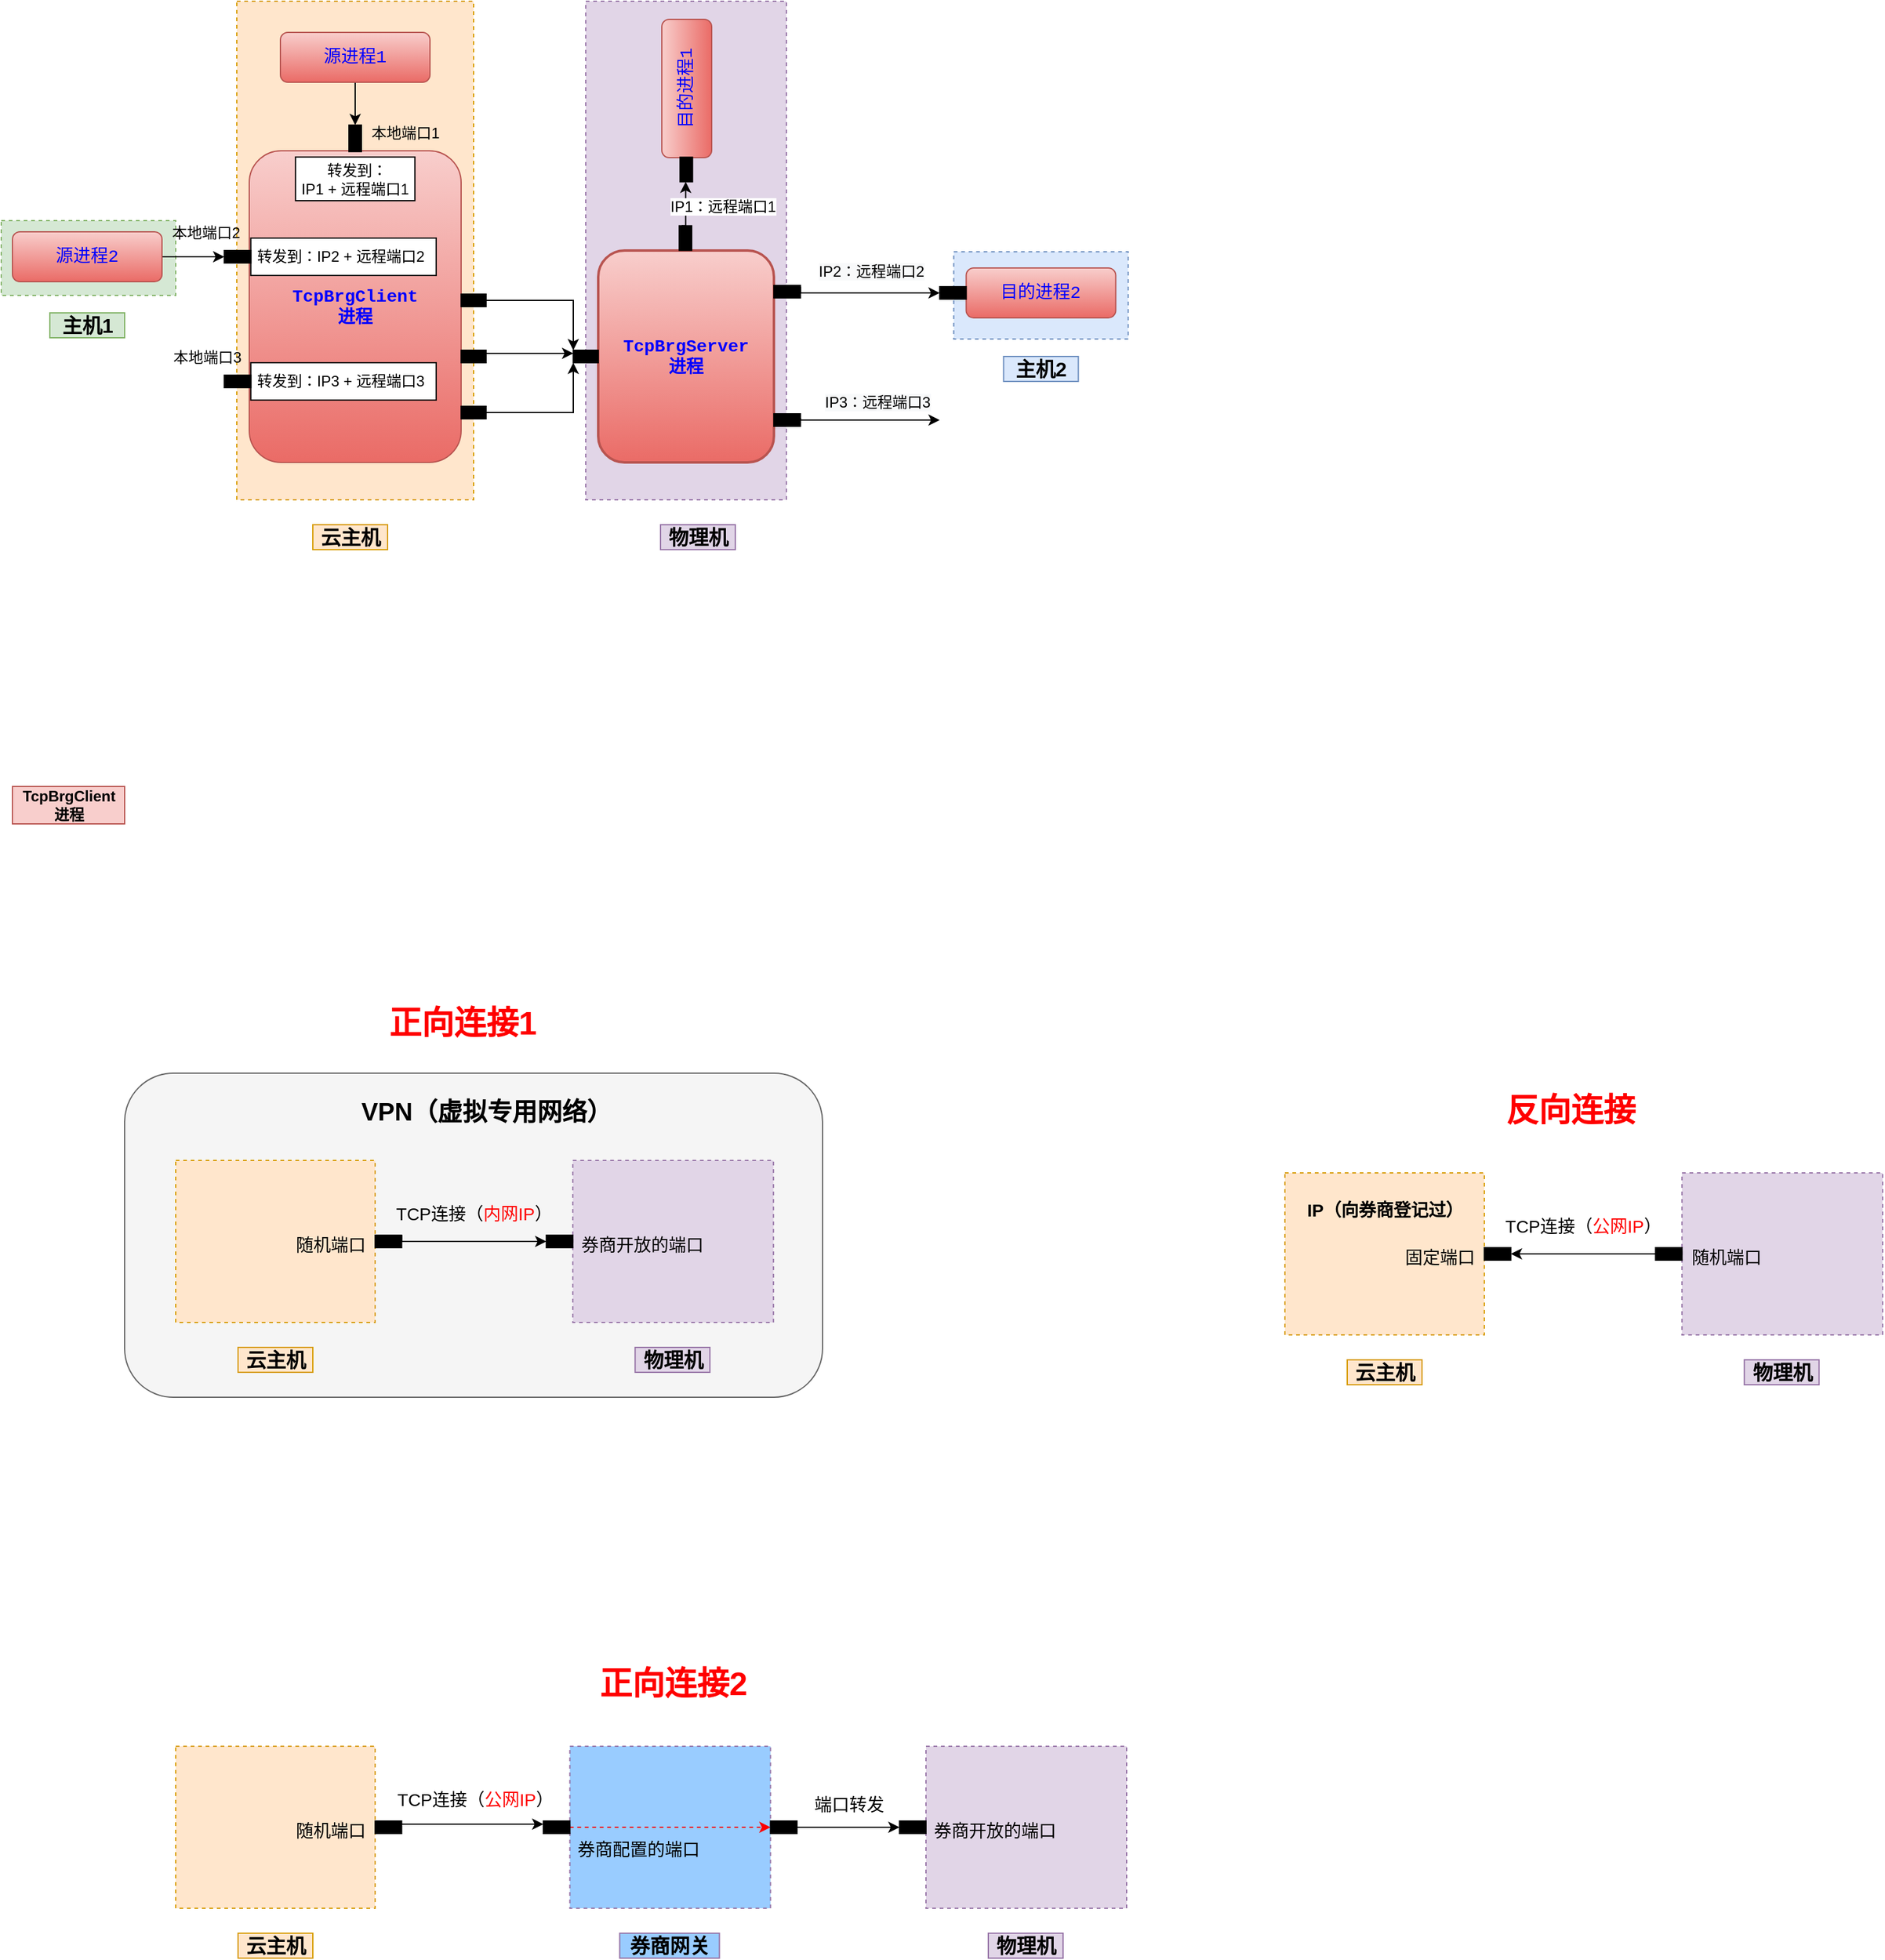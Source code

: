 <mxfile version="17.4.1" type="github">
  <diagram id="ZvBWjjgQ0p8d6c_FjP97" name="Page-1">
    <mxGraphModel dx="2062" dy="1132" grid="1" gridSize="10" guides="1" tooltips="1" connect="1" arrows="1" fold="1" page="1" pageScale="1" pageWidth="100000" pageHeight="200000" math="0" shadow="0">
      <root>
        <mxCell id="0" />
        <mxCell id="1" parent="0" />
        <mxCell id="T0Rulth9kIuPlHk8iEL6-117" value="" style="rounded=0;whiteSpace=wrap;html=1;fillColor=#d5e8d4;dashed=1;strokeColor=#82b366;" vertex="1" parent="1">
          <mxGeometry x="201" y="406" width="140" height="60" as="geometry" />
        </mxCell>
        <mxCell id="T0Rulth9kIuPlHk8iEL6-58" value="" style="rounded=1;whiteSpace=wrap;html=1;fillColor=#f5f5f5;fontColor=#333333;strokeColor=#666666;" vertex="1" parent="1">
          <mxGeometry x="300" y="1090" width="560" height="260" as="geometry" />
        </mxCell>
        <mxCell id="Z9xgoCtB_bgihMzi4D6J-79" value="" style="rounded=0;whiteSpace=wrap;html=1;fillColor=#dae8fc;dashed=1;strokeColor=#6c8ebf;" parent="1" vertex="1">
          <mxGeometry x="965.25" y="431" width="140" height="70" as="geometry" />
        </mxCell>
        <mxCell id="Z9xgoCtB_bgihMzi4D6J-59" value="" style="rounded=0;whiteSpace=wrap;html=1;fillColor=#e1d5e7;dashed=1;strokeColor=#9673a6;" parent="1" vertex="1">
          <mxGeometry x="670" y="230" width="161" height="400" as="geometry" />
        </mxCell>
        <mxCell id="Z9xgoCtB_bgihMzi4D6J-57" value="" style="rounded=0;whiteSpace=wrap;html=1;fillColor=#ffe6cc;dashed=1;strokeColor=#d79b00;" parent="1" vertex="1">
          <mxGeometry x="390" y="230" width="190" height="400" as="geometry" />
        </mxCell>
        <mxCell id="Z9xgoCtB_bgihMzi4D6J-1" value="&lt;font face=&quot;Courier New&quot; style=&quot;font-size: 14px&quot; color=&quot;#0000ff&quot;&gt;&lt;span style=&quot;font-weight: 700&quot;&gt;TcpBrgClient&lt;/span&gt;&lt;br style=&quot;font-weight: 700&quot;&gt;&lt;span style=&quot;font-weight: 700&quot;&gt;进程&lt;/span&gt;&lt;/font&gt;" style="rounded=1;whiteSpace=wrap;html=1;fillColor=#f8cecc;gradientColor=#ea6b66;strokeColor=#b85450;" parent="1" vertex="1">
          <mxGeometry x="400" y="350" width="170" height="250" as="geometry" />
        </mxCell>
        <mxCell id="Z9xgoCtB_bgihMzi4D6J-7" value="" style="group" parent="1" vertex="1" connectable="0">
          <mxGeometry x="418.63" y="355" width="114" height="35" as="geometry" />
        </mxCell>
        <mxCell id="Z9xgoCtB_bgihMzi4D6J-2" value="&amp;nbsp;转发到：&lt;br&gt;IP1 + 远程端口1" style="rounded=0;whiteSpace=wrap;html=1;align=center;" parent="Z9xgoCtB_bgihMzi4D6J-7" vertex="1">
          <mxGeometry x="18.5" width="95.75" height="35" as="geometry" />
        </mxCell>
        <mxCell id="Z9xgoCtB_bgihMzi4D6J-8" value="本地端口1" style="text;html=1;resizable=0;autosize=1;align=center;verticalAlign=middle;points=[];fillColor=none;strokeColor=none;rounded=0;" parent="1" vertex="1">
          <mxGeometry x="489.63" y="326" width="70" height="20" as="geometry" />
        </mxCell>
        <mxCell id="Z9xgoCtB_bgihMzi4D6J-10" value="" style="group" parent="1" vertex="1" connectable="0">
          <mxGeometry x="380" y="520" width="170" height="30" as="geometry" />
        </mxCell>
        <mxCell id="Z9xgoCtB_bgihMzi4D6J-11" value="&amp;nbsp;转发到：IP3 + 远程端口3" style="rounded=0;whiteSpace=wrap;html=1;align=left;" parent="Z9xgoCtB_bgihMzi4D6J-10" vertex="1">
          <mxGeometry x="21.25" width="148.75" height="30" as="geometry" />
        </mxCell>
        <mxCell id="Z9xgoCtB_bgihMzi4D6J-12" value="" style="rounded=0;whiteSpace=wrap;html=1;fillColor=#000000;" parent="Z9xgoCtB_bgihMzi4D6J-10" vertex="1">
          <mxGeometry y="10" width="21.25" height="10" as="geometry" />
        </mxCell>
        <mxCell id="Z9xgoCtB_bgihMzi4D6J-13" value="" style="group" parent="1" vertex="1" connectable="0">
          <mxGeometry x="380" y="420" width="170" height="30" as="geometry" />
        </mxCell>
        <mxCell id="Z9xgoCtB_bgihMzi4D6J-14" value="&amp;nbsp;转发到：IP2 + 远程端口2" style="rounded=0;whiteSpace=wrap;html=1;align=left;" parent="Z9xgoCtB_bgihMzi4D6J-13" vertex="1">
          <mxGeometry x="21.25" width="148.75" height="30" as="geometry" />
        </mxCell>
        <mxCell id="Z9xgoCtB_bgihMzi4D6J-15" value="" style="rounded=0;whiteSpace=wrap;html=1;fillColor=#000000;" parent="Z9xgoCtB_bgihMzi4D6J-13" vertex="1">
          <mxGeometry y="10" width="21.25" height="10" as="geometry" />
        </mxCell>
        <mxCell id="Z9xgoCtB_bgihMzi4D6J-20" value="本地端口2" style="text;html=1;resizable=0;autosize=1;align=center;verticalAlign=middle;points=[];fillColor=none;strokeColor=none;rounded=0;" parent="1" vertex="1">
          <mxGeometry x="330" y="406" width="70" height="20" as="geometry" />
        </mxCell>
        <mxCell id="Z9xgoCtB_bgihMzi4D6J-21" value="本地端口3" style="text;html=1;resizable=0;autosize=1;align=center;verticalAlign=middle;points=[];fillColor=none;strokeColor=none;rounded=0;" parent="1" vertex="1">
          <mxGeometry x="331" y="506" width="70" height="20" as="geometry" />
        </mxCell>
        <mxCell id="Z9xgoCtB_bgihMzi4D6J-23" value="&lt;font face=&quot;Courier New&quot; style=&quot;font-size: 14px&quot; color=&quot;#0000ff&quot;&gt;&lt;span style=&quot;font-weight: 700&quot;&gt;TcpBrgServer&lt;/span&gt;&lt;br style=&quot;font-weight: 700&quot;&gt;&lt;span style=&quot;font-weight: 700&quot;&gt;进程&lt;/span&gt;&lt;/font&gt;" style="rounded=1;whiteSpace=wrap;html=1;strokeWidth=2;fillColor=#f8cecc;strokeColor=#b85450;gradientColor=#ea6b66;" parent="1" vertex="1">
          <mxGeometry x="680" y="430" width="141" height="170" as="geometry" />
        </mxCell>
        <mxCell id="Z9xgoCtB_bgihMzi4D6J-31" style="edgeStyle=orthogonalEdgeStyle;rounded=0;orthogonalLoop=1;jettySize=auto;html=1;exitX=1;exitY=0.5;exitDx=0;exitDy=0;entryX=0;entryY=0;entryDx=0;entryDy=0;" parent="1" source="Z9xgoCtB_bgihMzi4D6J-24" target="Z9xgoCtB_bgihMzi4D6J-30" edge="1">
          <mxGeometry relative="1" as="geometry" />
        </mxCell>
        <mxCell id="Z9xgoCtB_bgihMzi4D6J-24" value="" style="rounded=0;whiteSpace=wrap;html=1;fillColor=#000000;" parent="1" vertex="1">
          <mxGeometry x="570" y="465" width="20" height="10" as="geometry" />
        </mxCell>
        <mxCell id="Z9xgoCtB_bgihMzi4D6J-32" style="edgeStyle=orthogonalEdgeStyle;rounded=0;orthogonalLoop=1;jettySize=auto;html=1;exitX=1;exitY=0.25;exitDx=0;exitDy=0;entryX=0;entryY=0.25;entryDx=0;entryDy=0;" parent="1" source="Z9xgoCtB_bgihMzi4D6J-25" target="Z9xgoCtB_bgihMzi4D6J-30" edge="1">
          <mxGeometry relative="1" as="geometry">
            <mxPoint x="740" y="513" as="targetPoint" />
          </mxGeometry>
        </mxCell>
        <mxCell id="Z9xgoCtB_bgihMzi4D6J-25" value="" style="rounded=0;whiteSpace=wrap;html=1;fillColor=#000000;" parent="1" vertex="1">
          <mxGeometry x="570" y="510" width="20" height="10" as="geometry" />
        </mxCell>
        <mxCell id="Z9xgoCtB_bgihMzi4D6J-33" style="edgeStyle=orthogonalEdgeStyle;rounded=0;orthogonalLoop=1;jettySize=auto;html=1;exitX=1;exitY=0.5;exitDx=0;exitDy=0;entryX=0;entryY=1;entryDx=0;entryDy=0;" parent="1" source="Z9xgoCtB_bgihMzi4D6J-26" target="Z9xgoCtB_bgihMzi4D6J-30" edge="1">
          <mxGeometry relative="1" as="geometry">
            <mxPoint x="740" y="515" as="targetPoint" />
          </mxGeometry>
        </mxCell>
        <mxCell id="Z9xgoCtB_bgihMzi4D6J-26" value="" style="rounded=0;whiteSpace=wrap;html=1;fillColor=#000000;" parent="1" vertex="1">
          <mxGeometry x="570" y="555" width="20" height="10" as="geometry" />
        </mxCell>
        <mxCell id="Z9xgoCtB_bgihMzi4D6J-30" value="" style="rounded=0;whiteSpace=wrap;html=1;fillColor=#000000;" parent="1" vertex="1">
          <mxGeometry x="660" y="510" width="20" height="10" as="geometry" />
        </mxCell>
        <mxCell id="Z9xgoCtB_bgihMzi4D6J-54" value="TcpBrgClient&lt;br&gt;进程" style="text;html=1;align=center;verticalAlign=middle;resizable=0;points=[];autosize=1;strokeColor=#b85450;fillColor=#f8cecc;fontStyle=1" parent="1" vertex="1">
          <mxGeometry x="210" y="860" width="90" height="30" as="geometry" />
        </mxCell>
        <mxCell id="Z9xgoCtB_bgihMzi4D6J-58" value="&lt;font style=&quot;font-size: 16px&quot;&gt;云主机&lt;/font&gt;" style="text;html=1;align=center;verticalAlign=middle;resizable=0;points=[];autosize=1;strokeColor=#d79b00;fillColor=#ffe6cc;fontStyle=1" parent="1" vertex="1">
          <mxGeometry x="451" y="650" width="60" height="20" as="geometry" />
        </mxCell>
        <mxCell id="Z9xgoCtB_bgihMzi4D6J-61" value="&lt;font style=&quot;font-size: 16px&quot;&gt;物理机&lt;/font&gt;" style="text;html=1;align=center;verticalAlign=middle;resizable=0;points=[];autosize=1;strokeColor=#9673a6;fillColor=#e1d5e7;fontStyle=1" parent="1" vertex="1">
          <mxGeometry x="730" y="650" width="60" height="20" as="geometry" />
        </mxCell>
        <mxCell id="Z9xgoCtB_bgihMzi4D6J-74" style="edgeStyle=orthogonalEdgeStyle;rounded=0;orthogonalLoop=1;jettySize=auto;html=1;exitX=1;exitY=0.5;exitDx=0;exitDy=0;entryX=0;entryY=0.75;entryDx=0;entryDy=0;fontSize=16;" parent="1" edge="1">
          <mxGeometry relative="1" as="geometry">
            <mxPoint x="747.006" y="410.175" as="sourcePoint" />
            <mxPoint x="750.186" y="374.825" as="targetPoint" />
          </mxGeometry>
        </mxCell>
        <mxCell id="Z9xgoCtB_bgihMzi4D6J-73" value="" style="rounded=0;whiteSpace=wrap;html=1;fillColor=#000000;rotation=-90;" parent="1" vertex="1">
          <mxGeometry x="740.181" y="415" width="19.651" height="10" as="geometry" />
        </mxCell>
        <mxCell id="Z9xgoCtB_bgihMzi4D6J-78" style="edgeStyle=orthogonalEdgeStyle;rounded=0;orthogonalLoop=1;jettySize=auto;html=1;exitX=1;exitY=0.25;exitDx=0;exitDy=0;entryX=0;entryY=0.5;entryDx=0;entryDy=0;fontSize=16;" parent="1" edge="1">
          <mxGeometry relative="1" as="geometry">
            <Array as="points">
              <mxPoint x="842" y="566" />
            </Array>
            <mxPoint x="842.25" y="564.5" as="sourcePoint" />
            <mxPoint x="954" y="566" as="targetPoint" />
          </mxGeometry>
        </mxCell>
        <mxCell id="Z9xgoCtB_bgihMzi4D6J-75" value="" style="rounded=0;whiteSpace=wrap;html=1;fillColor=#000000;" parent="1" vertex="1">
          <mxGeometry x="821" y="561" width="21.25" height="10" as="geometry" />
        </mxCell>
        <mxCell id="Z9xgoCtB_bgihMzi4D6J-77" style="edgeStyle=orthogonalEdgeStyle;rounded=0;orthogonalLoop=1;jettySize=auto;html=1;exitX=1;exitY=0;exitDx=0;exitDy=0;entryX=0;entryY=0.5;entryDx=0;entryDy=0;fontSize=16;" parent="1" target="Z9xgoCtB_bgihMzi4D6J-43" edge="1">
          <mxGeometry relative="1" as="geometry">
            <Array as="points">
              <mxPoint x="842" y="464" />
            </Array>
            <mxPoint x="842.25" y="459" as="sourcePoint" />
          </mxGeometry>
        </mxCell>
        <mxCell id="Z9xgoCtB_bgihMzi4D6J-76" value="" style="rounded=0;whiteSpace=wrap;html=1;fillColor=#000000;" parent="1" vertex="1">
          <mxGeometry x="821" y="458" width="21.25" height="10" as="geometry" />
        </mxCell>
        <mxCell id="Z9xgoCtB_bgihMzi4D6J-80" value="&lt;font style=&quot;font-size: 16px&quot;&gt;主机2&lt;/font&gt;" style="text;html=1;align=center;verticalAlign=middle;resizable=0;points=[];autosize=1;strokeColor=#6c8ebf;fillColor=#dae8fc;fontStyle=1" parent="1" vertex="1">
          <mxGeometry x="1005.25" y="515" width="60" height="20" as="geometry" />
        </mxCell>
        <mxCell id="T0Rulth9kIuPlHk8iEL6-3" value="" style="rounded=0;whiteSpace=wrap;html=1;fillColor=#e1d5e7;dashed=1;strokeColor=#9673a6;" vertex="1" parent="1">
          <mxGeometry x="659.62" y="1160" width="161" height="130" as="geometry" />
        </mxCell>
        <mxCell id="T0Rulth9kIuPlHk8iEL6-4" value="" style="rounded=0;whiteSpace=wrap;html=1;fillColor=#ffe6cc;dashed=1;strokeColor=#d79b00;" vertex="1" parent="1">
          <mxGeometry x="341" y="1160" width="160" height="130" as="geometry" />
        </mxCell>
        <mxCell id="T0Rulth9kIuPlHk8iEL6-47" value="&lt;span style=&quot;font-size: 16px&quot;&gt;云主机&lt;/span&gt;" style="text;html=1;align=center;verticalAlign=middle;resizable=0;points=[];autosize=1;strokeColor=#d79b00;fillColor=#ffe6cc;fontStyle=1" vertex="1" parent="1">
          <mxGeometry x="391" y="1310" width="60" height="20" as="geometry" />
        </mxCell>
        <mxCell id="T0Rulth9kIuPlHk8iEL6-48" value="&lt;font style=&quot;font-size: 16px&quot;&gt;物理机&lt;/font&gt;" style="text;html=1;align=center;verticalAlign=middle;resizable=0;points=[];autosize=1;strokeColor=#9673a6;fillColor=#e1d5e7;fontStyle=1" vertex="1" parent="1">
          <mxGeometry x="709.62" y="1310" width="60" height="20" as="geometry" />
        </mxCell>
        <mxCell id="T0Rulth9kIuPlHk8iEL6-59" value="&lt;b&gt;&lt;font style=&quot;font-size: 20px&quot;&gt;VPN（虚拟专用网络）&lt;/font&gt;&lt;/b&gt;" style="text;html=1;resizable=0;autosize=1;align=center;verticalAlign=middle;points=[];fillColor=none;strokeColor=none;rounded=0;" vertex="1" parent="1">
          <mxGeometry x="480" y="1110" width="220" height="20" as="geometry" />
        </mxCell>
        <mxCell id="T0Rulth9kIuPlHk8iEL6-60" value="" style="rounded=0;whiteSpace=wrap;html=1;fillColor=#000000;" vertex="1" parent="1">
          <mxGeometry x="638.37" y="1220" width="21.25" height="10" as="geometry" />
        </mxCell>
        <mxCell id="T0Rulth9kIuPlHk8iEL6-61" style="edgeStyle=orthogonalEdgeStyle;rounded=0;orthogonalLoop=1;jettySize=auto;html=1;exitX=1;exitY=0;exitDx=0;exitDy=0;entryX=0;entryY=0.5;entryDx=0;entryDy=0;fontSize=16;" edge="1" parent="1" source="T0Rulth9kIuPlHk8iEL6-62" target="T0Rulth9kIuPlHk8iEL6-60">
          <mxGeometry relative="1" as="geometry">
            <Array as="points">
              <mxPoint x="522" y="1225" />
            </Array>
          </mxGeometry>
        </mxCell>
        <mxCell id="T0Rulth9kIuPlHk8iEL6-62" value="" style="rounded=0;whiteSpace=wrap;html=1;fillColor=#000000;" vertex="1" parent="1">
          <mxGeometry x="501" y="1220" width="21.25" height="10" as="geometry" />
        </mxCell>
        <mxCell id="T0Rulth9kIuPlHk8iEL6-63" value="&lt;font style=&quot;font-size: 14px&quot;&gt;TCP连接（&lt;font color=&quot;#ff0000&quot;&gt;内网IP&lt;/font&gt;）&lt;br&gt;&lt;/font&gt;" style="text;html=1;resizable=0;autosize=1;align=center;verticalAlign=middle;points=[];fillColor=none;strokeColor=none;rounded=0;fontSize=24;imageWidth=26;imageAspect=0;" vertex="1" parent="1">
          <mxGeometry x="510" y="1180" width="140" height="40" as="geometry" />
        </mxCell>
        <mxCell id="T0Rulth9kIuPlHk8iEL6-64" value="&lt;font style=&quot;font-size: 14px&quot;&gt;券商开放的端口&lt;/font&gt;" style="text;html=1;resizable=0;autosize=1;align=center;verticalAlign=middle;points=[];fillColor=none;strokeColor=none;rounded=0;fontSize=24;" vertex="1" parent="1">
          <mxGeometry x="659.62" y="1205" width="110" height="40" as="geometry" />
        </mxCell>
        <mxCell id="T0Rulth9kIuPlHk8iEL6-65" value="&lt;font style=&quot;font-size: 14px&quot;&gt;随机端口&lt;/font&gt;" style="text;html=1;resizable=0;autosize=1;align=center;verticalAlign=middle;points=[];fillColor=none;strokeColor=none;rounded=0;fontSize=24;" vertex="1" parent="1">
          <mxGeometry x="430" y="1205" width="70" height="40" as="geometry" />
        </mxCell>
        <mxCell id="T0Rulth9kIuPlHk8iEL6-66" value="&lt;b&gt;&lt;font style=&quot;font-size: 26px&quot;&gt;正向连接1&lt;/font&gt;&lt;/b&gt;" style="text;html=1;resizable=0;autosize=1;align=center;verticalAlign=middle;points=[];fillColor=none;strokeColor=none;rounded=0;fontColor=#FF0000;" vertex="1" parent="1">
          <mxGeometry x="506" y="1040" width="130" height="20" as="geometry" />
        </mxCell>
        <mxCell id="T0Rulth9kIuPlHk8iEL6-69" value="" style="rounded=0;whiteSpace=wrap;html=1;fillColor=#e1d5e7;dashed=1;strokeColor=#9673a6;" vertex="1" parent="1">
          <mxGeometry x="1549.62" y="1170" width="161" height="130" as="geometry" />
        </mxCell>
        <mxCell id="T0Rulth9kIuPlHk8iEL6-70" value="" style="rounded=0;whiteSpace=wrap;html=1;fillColor=#ffe6cc;dashed=1;strokeColor=#d79b00;" vertex="1" parent="1">
          <mxGeometry x="1231" y="1170" width="160" height="130" as="geometry" />
        </mxCell>
        <mxCell id="T0Rulth9kIuPlHk8iEL6-71" value="&lt;span style=&quot;font-size: 16px&quot;&gt;云主机&lt;/span&gt;" style="text;html=1;align=center;verticalAlign=middle;resizable=0;points=[];autosize=1;strokeColor=#d79b00;fillColor=#ffe6cc;fontStyle=1" vertex="1" parent="1">
          <mxGeometry x="1281" y="1320" width="60" height="20" as="geometry" />
        </mxCell>
        <mxCell id="T0Rulth9kIuPlHk8iEL6-72" value="&lt;font style=&quot;font-size: 16px&quot;&gt;物理机&lt;/font&gt;" style="text;html=1;align=center;verticalAlign=middle;resizable=0;points=[];autosize=1;strokeColor=#9673a6;fillColor=#e1d5e7;fontStyle=1" vertex="1" parent="1">
          <mxGeometry x="1599.62" y="1320" width="60" height="20" as="geometry" />
        </mxCell>
        <mxCell id="T0Rulth9kIuPlHk8iEL6-81" style="edgeStyle=orthogonalEdgeStyle;rounded=0;orthogonalLoop=1;jettySize=auto;html=1;entryX=1;entryY=0.5;entryDx=0;entryDy=0;fontSize=14;fontColor=#FF0000;" edge="1" parent="1" source="T0Rulth9kIuPlHk8iEL6-74" target="T0Rulth9kIuPlHk8iEL6-76">
          <mxGeometry relative="1" as="geometry" />
        </mxCell>
        <mxCell id="T0Rulth9kIuPlHk8iEL6-74" value="" style="rounded=0;whiteSpace=wrap;html=1;fillColor=#000000;" vertex="1" parent="1">
          <mxGeometry x="1528.37" y="1230" width="21.25" height="10" as="geometry" />
        </mxCell>
        <mxCell id="T0Rulth9kIuPlHk8iEL6-76" value="" style="rounded=0;whiteSpace=wrap;html=1;fillColor=#000000;" vertex="1" parent="1">
          <mxGeometry x="1391" y="1230" width="21.25" height="10" as="geometry" />
        </mxCell>
        <mxCell id="T0Rulth9kIuPlHk8iEL6-77" value="&lt;font style=&quot;font-size: 14px&quot;&gt;TCP连接（&lt;font color=&quot;#ff0000&quot;&gt;公网IP&lt;/font&gt;）&lt;br&gt;&lt;/font&gt;" style="text;html=1;resizable=0;autosize=1;align=center;verticalAlign=middle;points=[];fillColor=none;strokeColor=none;rounded=0;fontSize=24;imageWidth=26;imageAspect=0;" vertex="1" parent="1">
          <mxGeometry x="1400" y="1190" width="140" height="40" as="geometry" />
        </mxCell>
        <mxCell id="T0Rulth9kIuPlHk8iEL6-78" value="&lt;font style=&quot;font-size: 14px&quot;&gt;随机端口&lt;/font&gt;" style="text;html=1;resizable=0;autosize=1;align=center;verticalAlign=middle;points=[];fillColor=none;strokeColor=none;rounded=0;fontSize=24;" vertex="1" parent="1">
          <mxGeometry x="1549.62" y="1215" width="70" height="40" as="geometry" />
        </mxCell>
        <mxCell id="T0Rulth9kIuPlHk8iEL6-79" value="&lt;font style=&quot;font-size: 14px&quot;&gt;固定端口&lt;/font&gt;" style="text;html=1;resizable=0;autosize=1;align=center;verticalAlign=middle;points=[];fillColor=none;strokeColor=none;rounded=0;fontSize=24;" vertex="1" parent="1">
          <mxGeometry x="1320" y="1215" width="70" height="40" as="geometry" />
        </mxCell>
        <mxCell id="T0Rulth9kIuPlHk8iEL6-80" value="&lt;b&gt;&lt;font style=&quot;font-size: 26px&quot;&gt;反向连接&lt;/font&gt;&lt;/b&gt;" style="text;html=1;resizable=0;autosize=1;align=center;verticalAlign=middle;points=[];fillColor=none;strokeColor=none;rounded=0;fontColor=#FF0000;" vertex="1" parent="1">
          <mxGeometry x="1400" y="1110" width="120" height="20" as="geometry" />
        </mxCell>
        <mxCell id="T0Rulth9kIuPlHk8iEL6-82" value="&lt;span&gt;&lt;font style=&quot;font-size: 14px&quot;&gt;&lt;b&gt;IP（向券商登记过）&lt;/b&gt;&lt;/font&gt;&lt;/span&gt;" style="text;html=1;resizable=0;autosize=1;align=center;verticalAlign=middle;points=[];fillColor=none;strokeColor=none;rounded=0;fontStyle=0" vertex="1" parent="1">
          <mxGeometry x="1241" y="1190" width="140" height="20" as="geometry" />
        </mxCell>
        <mxCell id="T0Rulth9kIuPlHk8iEL6-84" value="" style="rounded=0;whiteSpace=wrap;html=1;fillColor=#e1d5e7;dashed=1;strokeColor=#9673a6;" vertex="1" parent="1">
          <mxGeometry x="943.0" y="1630" width="161" height="130" as="geometry" />
        </mxCell>
        <mxCell id="T0Rulth9kIuPlHk8iEL6-85" value="" style="rounded=0;whiteSpace=wrap;html=1;fillColor=#ffe6cc;dashed=1;strokeColor=#d79b00;" vertex="1" parent="1">
          <mxGeometry x="341" y="1630" width="160" height="130" as="geometry" />
        </mxCell>
        <mxCell id="T0Rulth9kIuPlHk8iEL6-86" value="&lt;span style=&quot;font-size: 16px&quot;&gt;云主机&lt;/span&gt;" style="text;html=1;align=center;verticalAlign=middle;resizable=0;points=[];autosize=1;strokeColor=#d79b00;fillColor=#ffe6cc;fontStyle=1" vertex="1" parent="1">
          <mxGeometry x="391" y="1780" width="60" height="20" as="geometry" />
        </mxCell>
        <mxCell id="T0Rulth9kIuPlHk8iEL6-87" value="&lt;font style=&quot;font-size: 16px&quot;&gt;物理机&lt;/font&gt;" style="text;html=1;align=center;verticalAlign=middle;resizable=0;points=[];autosize=1;strokeColor=#9673a6;fillColor=#e1d5e7;fontStyle=1" vertex="1" parent="1">
          <mxGeometry x="993.0" y="1780" width="60" height="20" as="geometry" />
        </mxCell>
        <mxCell id="T0Rulth9kIuPlHk8iEL6-89" value="" style="rounded=0;whiteSpace=wrap;html=1;fillColor=#000000;" vertex="1" parent="1">
          <mxGeometry x="921.75" y="1690" width="21.25" height="10" as="geometry" />
        </mxCell>
        <mxCell id="T0Rulth9kIuPlHk8iEL6-100" style="edgeStyle=orthogonalEdgeStyle;rounded=0;orthogonalLoop=1;jettySize=auto;html=1;exitX=1;exitY=0.25;exitDx=0;exitDy=0;entryX=0;entryY=0.25;entryDx=0;entryDy=0;fontSize=14;fontColor=#FF0000;" edge="1" parent="1" source="T0Rulth9kIuPlHk8iEL6-91" target="T0Rulth9kIuPlHk8iEL6-98">
          <mxGeometry relative="1" as="geometry" />
        </mxCell>
        <mxCell id="T0Rulth9kIuPlHk8iEL6-91" value="" style="rounded=0;whiteSpace=wrap;html=1;fillColor=#000000;" vertex="1" parent="1">
          <mxGeometry x="501" y="1690" width="21.25" height="10" as="geometry" />
        </mxCell>
        <mxCell id="T0Rulth9kIuPlHk8iEL6-92" value="&lt;font style=&quot;font-size: 14px&quot;&gt;TCP连接（&lt;font color=&quot;#ff0000&quot;&gt;公网IP&lt;/font&gt;）&lt;br&gt;&lt;/font&gt;" style="text;html=1;resizable=0;autosize=1;align=center;verticalAlign=middle;points=[];fillColor=none;strokeColor=none;rounded=0;fontSize=24;imageWidth=26;imageAspect=0;" vertex="1" parent="1">
          <mxGeometry x="511" y="1650" width="140" height="40" as="geometry" />
        </mxCell>
        <mxCell id="T0Rulth9kIuPlHk8iEL6-93" value="&lt;font style=&quot;font-size: 14px&quot;&gt;券商开放的端口&lt;/font&gt;" style="text;html=1;resizable=0;autosize=1;align=center;verticalAlign=middle;points=[];fillColor=none;strokeColor=none;rounded=0;fontSize=24;" vertex="1" parent="1">
          <mxGeometry x="943" y="1675" width="110" height="40" as="geometry" />
        </mxCell>
        <mxCell id="T0Rulth9kIuPlHk8iEL6-94" value="&lt;font style=&quot;font-size: 14px&quot;&gt;随机端口&lt;/font&gt;" style="text;html=1;resizable=0;autosize=1;align=center;verticalAlign=middle;points=[];fillColor=none;strokeColor=none;rounded=0;fontSize=24;" vertex="1" parent="1">
          <mxGeometry x="430" y="1675" width="70" height="40" as="geometry" />
        </mxCell>
        <mxCell id="T0Rulth9kIuPlHk8iEL6-95" value="&lt;b&gt;&lt;font style=&quot;font-size: 26px&quot;&gt;正向连接2&lt;/font&gt;&lt;/b&gt;" style="text;html=1;resizable=0;autosize=1;align=center;verticalAlign=middle;points=[];fillColor=none;strokeColor=none;rounded=0;fontColor=#FF0000;" vertex="1" parent="1">
          <mxGeometry x="675.12" y="1570" width="130" height="20" as="geometry" />
        </mxCell>
        <mxCell id="T0Rulth9kIuPlHk8iEL6-96" value="" style="rounded=0;whiteSpace=wrap;html=1;fillColor=#99CCFF;dashed=1;strokeColor=#9673a6;" vertex="1" parent="1">
          <mxGeometry x="657.25" y="1630" width="161" height="130" as="geometry" />
        </mxCell>
        <mxCell id="T0Rulth9kIuPlHk8iEL6-97" value="&lt;font style=&quot;font-size: 16px&quot;&gt;券商网关&lt;/font&gt;" style="text;html=1;align=center;verticalAlign=middle;resizable=0;points=[];autosize=1;strokeColor=#9673a6;fillColor=#99CCFF;fontStyle=1" vertex="1" parent="1">
          <mxGeometry x="697.25" y="1780" width="80" height="20" as="geometry" />
        </mxCell>
        <mxCell id="T0Rulth9kIuPlHk8iEL6-104" style="edgeStyle=orthogonalEdgeStyle;rounded=0;orthogonalLoop=1;jettySize=auto;html=1;exitX=1;exitY=0.5;exitDx=0;exitDy=0;entryX=1;entryY=0.5;entryDx=0;entryDy=0;fontSize=14;fontColor=#9999FF;dashed=1;strokeColor=#FF0000;" edge="1" parent="1" source="T0Rulth9kIuPlHk8iEL6-98" target="T0Rulth9kIuPlHk8iEL6-96">
          <mxGeometry relative="1" as="geometry">
            <Array as="points">
              <mxPoint x="750" y="1695" />
              <mxPoint x="750" y="1695" />
            </Array>
          </mxGeometry>
        </mxCell>
        <mxCell id="T0Rulth9kIuPlHk8iEL6-98" value="" style="rounded=0;whiteSpace=wrap;html=1;fillColor=#000000;" vertex="1" parent="1">
          <mxGeometry x="636" y="1690" width="21.25" height="10" as="geometry" />
        </mxCell>
        <mxCell id="T0Rulth9kIuPlHk8iEL6-99" value="&lt;font style=&quot;font-size: 14px&quot;&gt;券商配置的端口&lt;/font&gt;" style="text;html=1;resizable=0;autosize=1;align=center;verticalAlign=middle;points=[];fillColor=none;strokeColor=none;rounded=0;fontSize=24;" vertex="1" parent="1">
          <mxGeometry x="657.25" y="1690" width="110" height="40" as="geometry" />
        </mxCell>
        <mxCell id="T0Rulth9kIuPlHk8iEL6-102" style="edgeStyle=orthogonalEdgeStyle;rounded=0;orthogonalLoop=1;jettySize=auto;html=1;exitX=1;exitY=0.5;exitDx=0;exitDy=0;entryX=0;entryY=0.5;entryDx=0;entryDy=0;fontSize=14;fontColor=#9999FF;" edge="1" parent="1" source="T0Rulth9kIuPlHk8iEL6-101" target="T0Rulth9kIuPlHk8iEL6-89">
          <mxGeometry relative="1" as="geometry" />
        </mxCell>
        <mxCell id="T0Rulth9kIuPlHk8iEL6-101" value="" style="rounded=0;whiteSpace=wrap;html=1;fillColor=#000000;" vertex="1" parent="1">
          <mxGeometry x="818.25" y="1690" width="21.25" height="10" as="geometry" />
        </mxCell>
        <mxCell id="T0Rulth9kIuPlHk8iEL6-103" value="&lt;font style=&quot;font-size: 14px&quot;&gt;端口转发&lt;br&gt;&lt;/font&gt;" style="text;html=1;resizable=0;autosize=1;align=center;verticalAlign=middle;points=[];fillColor=none;strokeColor=none;rounded=0;fontSize=24;imageWidth=26;imageAspect=0;" vertex="1" parent="1">
          <mxGeometry x="846" y="1654" width="70" height="40" as="geometry" />
        </mxCell>
        <mxCell id="T0Rulth9kIuPlHk8iEL6-106" value="&lt;span style=&quot;color: rgb(0 , 0 , 0) ; font-family: &amp;#34;helvetica&amp;#34; ; font-size: 12px ; font-style: normal ; font-weight: 400 ; letter-spacing: normal ; text-align: center ; text-indent: 0px ; text-transform: none ; word-spacing: 0px ; background-color: rgb(248 , 249 , 250) ; display: inline ; float: none&quot;&gt;IP2：远程端口2&lt;/span&gt;" style="text;whiteSpace=wrap;html=1;fontSize=14;fontFamily=Courier New;fontColor=#0000FF;" vertex="1" parent="1">
          <mxGeometry x="855" y="432" width="110" height="30" as="geometry" />
        </mxCell>
        <mxCell id="T0Rulth9kIuPlHk8iEL6-107" value="&lt;span style=&quot;color: rgb(0 , 0 , 0) ; font-family: &amp;#34;helvetica&amp;#34; ; font-size: 12px ; font-style: normal ; font-weight: 400 ; letter-spacing: normal ; text-align: center ; text-indent: 0px ; text-transform: none ; word-spacing: 0px ; background-color: rgb(248 , 249 , 250) ; display: inline ; float: none&quot;&gt;IP3：远程端口3&lt;/span&gt;" style="text;whiteSpace=wrap;html=1;fontSize=14;fontFamily=Courier New;fontColor=#0000FF;" vertex="1" parent="1">
          <mxGeometry x="860.25" y="537" width="110" height="30" as="geometry" />
        </mxCell>
        <mxCell id="T0Rulth9kIuPlHk8iEL6-109" value="&lt;span style=&quot;color: rgb(0 , 0 , 0) ; font-family: &amp;#34;helvetica&amp;#34; ; font-size: 12px ; font-style: normal ; font-weight: 400 ; letter-spacing: normal ; text-align: center ; text-indent: 0px ; text-transform: none ; word-spacing: 0px ; background-color: rgb(255 , 255 , 255) ; display: inline ; float: none&quot;&gt;IP1：远程端口1&lt;/span&gt;" style="text;whiteSpace=wrap;html=1;fontSize=14;fontFamily=Courier New;fontColor=#0000FF;" vertex="1" parent="1">
          <mxGeometry x="736" y="380" width="110" height="30" as="geometry" />
        </mxCell>
        <mxCell id="Z9xgoCtB_bgihMzi4D6J-42" value="&lt;span&gt;&lt;font face=&quot;Courier New&quot; style=&quot;font-size: 14px&quot; color=&quot;#0000ff&quot;&gt;目的进程2&lt;/font&gt;&lt;/span&gt;" style="rounded=1;whiteSpace=wrap;html=1;fillColor=#f8cecc;gradientColor=#ea6b66;strokeColor=#b85450;" parent="1" vertex="1">
          <mxGeometry x="975.25" y="444" width="120" height="40" as="geometry" />
        </mxCell>
        <mxCell id="Z9xgoCtB_bgihMzi4D6J-43" value="" style="rounded=0;whiteSpace=wrap;html=1;fillColor=#000000;" parent="1" vertex="1">
          <mxGeometry x="954" y="459" width="21.25" height="10" as="geometry" />
        </mxCell>
        <mxCell id="Z9xgoCtB_bgihMzi4D6J-37" value="&lt;span&gt;&lt;font face=&quot;Courier New&quot; style=&quot;font-size: 14px&quot; color=&quot;#0000ff&quot;&gt;目的进程1&lt;/font&gt;&lt;/span&gt;" style="rounded=1;whiteSpace=wrap;html=1;fillColor=#f8cecc;rotation=-90;gradientColor=#ea6b66;strokeColor=#b85450;" parent="1" vertex="1">
          <mxGeometry x="695.548" y="280" width="110.969" height="40" as="geometry" />
        </mxCell>
        <mxCell id="Z9xgoCtB_bgihMzi4D6J-38" value="" style="rounded=0;whiteSpace=wrap;html=1;fillColor=#000000;rotation=-90;" parent="1" vertex="1">
          <mxGeometry x="740.861" y="360" width="19.651" height="10" as="geometry" />
        </mxCell>
        <mxCell id="Z9xgoCtB_bgihMzi4D6J-72" style="edgeStyle=orthogonalEdgeStyle;rounded=0;orthogonalLoop=1;jettySize=auto;html=1;exitX=0.25;exitY=0;exitDx=0;exitDy=0;entryX=1;entryY=0.5;entryDx=0;entryDy=0;fontSize=16;" parent="1" source="Z9xgoCtB_bgihMzi4D6J-38" target="Z9xgoCtB_bgihMzi4D6J-38" edge="1">
          <mxGeometry relative="1" as="geometry" />
        </mxCell>
        <mxCell id="T0Rulth9kIuPlHk8iEL6-115" style="edgeStyle=orthogonalEdgeStyle;rounded=0;orthogonalLoop=1;jettySize=auto;html=1;exitX=0.5;exitY=1;exitDx=0;exitDy=0;entryX=0;entryY=0.5;entryDx=0;entryDy=0;fontFamily=Courier New;fontSize=14;fontColor=#0000FF;strokeColor=#000000;" edge="1" parent="1" source="T0Rulth9kIuPlHk8iEL6-114" target="Z9xgoCtB_bgihMzi4D6J-5">
          <mxGeometry relative="1" as="geometry" />
        </mxCell>
        <mxCell id="T0Rulth9kIuPlHk8iEL6-114" value="&lt;span&gt;&lt;font face=&quot;Courier New&quot; style=&quot;font-size: 14px&quot; color=&quot;#0000ff&quot;&gt;源进程1&lt;/font&gt;&lt;/span&gt;" style="rounded=1;whiteSpace=wrap;html=1;fillColor=#f8cecc;gradientColor=#ea6b66;strokeColor=#b85450;" vertex="1" parent="1">
          <mxGeometry x="425" y="255" width="120" height="40" as="geometry" />
        </mxCell>
        <mxCell id="T0Rulth9kIuPlHk8iEL6-123" style="edgeStyle=orthogonalEdgeStyle;rounded=0;orthogonalLoop=1;jettySize=auto;html=1;exitX=1;exitY=0.5;exitDx=0;exitDy=0;entryX=0;entryY=0.5;entryDx=0;entryDy=0;fontFamily=Courier New;fontSize=14;fontColor=#0000FF;strokeColor=#000000;" edge="1" parent="1" source="T0Rulth9kIuPlHk8iEL6-116" target="Z9xgoCtB_bgihMzi4D6J-15">
          <mxGeometry relative="1" as="geometry" />
        </mxCell>
        <mxCell id="T0Rulth9kIuPlHk8iEL6-116" value="&lt;span&gt;&lt;font face=&quot;Courier New&quot; style=&quot;font-size: 14px&quot; color=&quot;#0000ff&quot;&gt;源进程2&lt;/font&gt;&lt;/span&gt;" style="rounded=1;whiteSpace=wrap;html=1;fillColor=#f8cecc;gradientColor=#ea6b66;strokeColor=#b85450;" vertex="1" parent="1">
          <mxGeometry x="210" y="415" width="120" height="40" as="geometry" />
        </mxCell>
        <mxCell id="T0Rulth9kIuPlHk8iEL6-119" value="&lt;font style=&quot;font-size: 16px&quot;&gt;主机1&lt;/font&gt;" style="text;html=1;align=center;verticalAlign=middle;resizable=0;points=[];autosize=1;strokeColor=#82b366;fillColor=#d5e8d4;fontStyle=1;" vertex="1" parent="1">
          <mxGeometry x="240" y="480" width="60" height="20" as="geometry" />
        </mxCell>
        <mxCell id="Z9xgoCtB_bgihMzi4D6J-5" value="" style="rounded=0;whiteSpace=wrap;html=1;fillColor=#000000;rotation=90;" parent="1" vertex="1">
          <mxGeometry x="474.38" y="335" width="21.25" height="10" as="geometry" />
        </mxCell>
      </root>
    </mxGraphModel>
  </diagram>
</mxfile>
